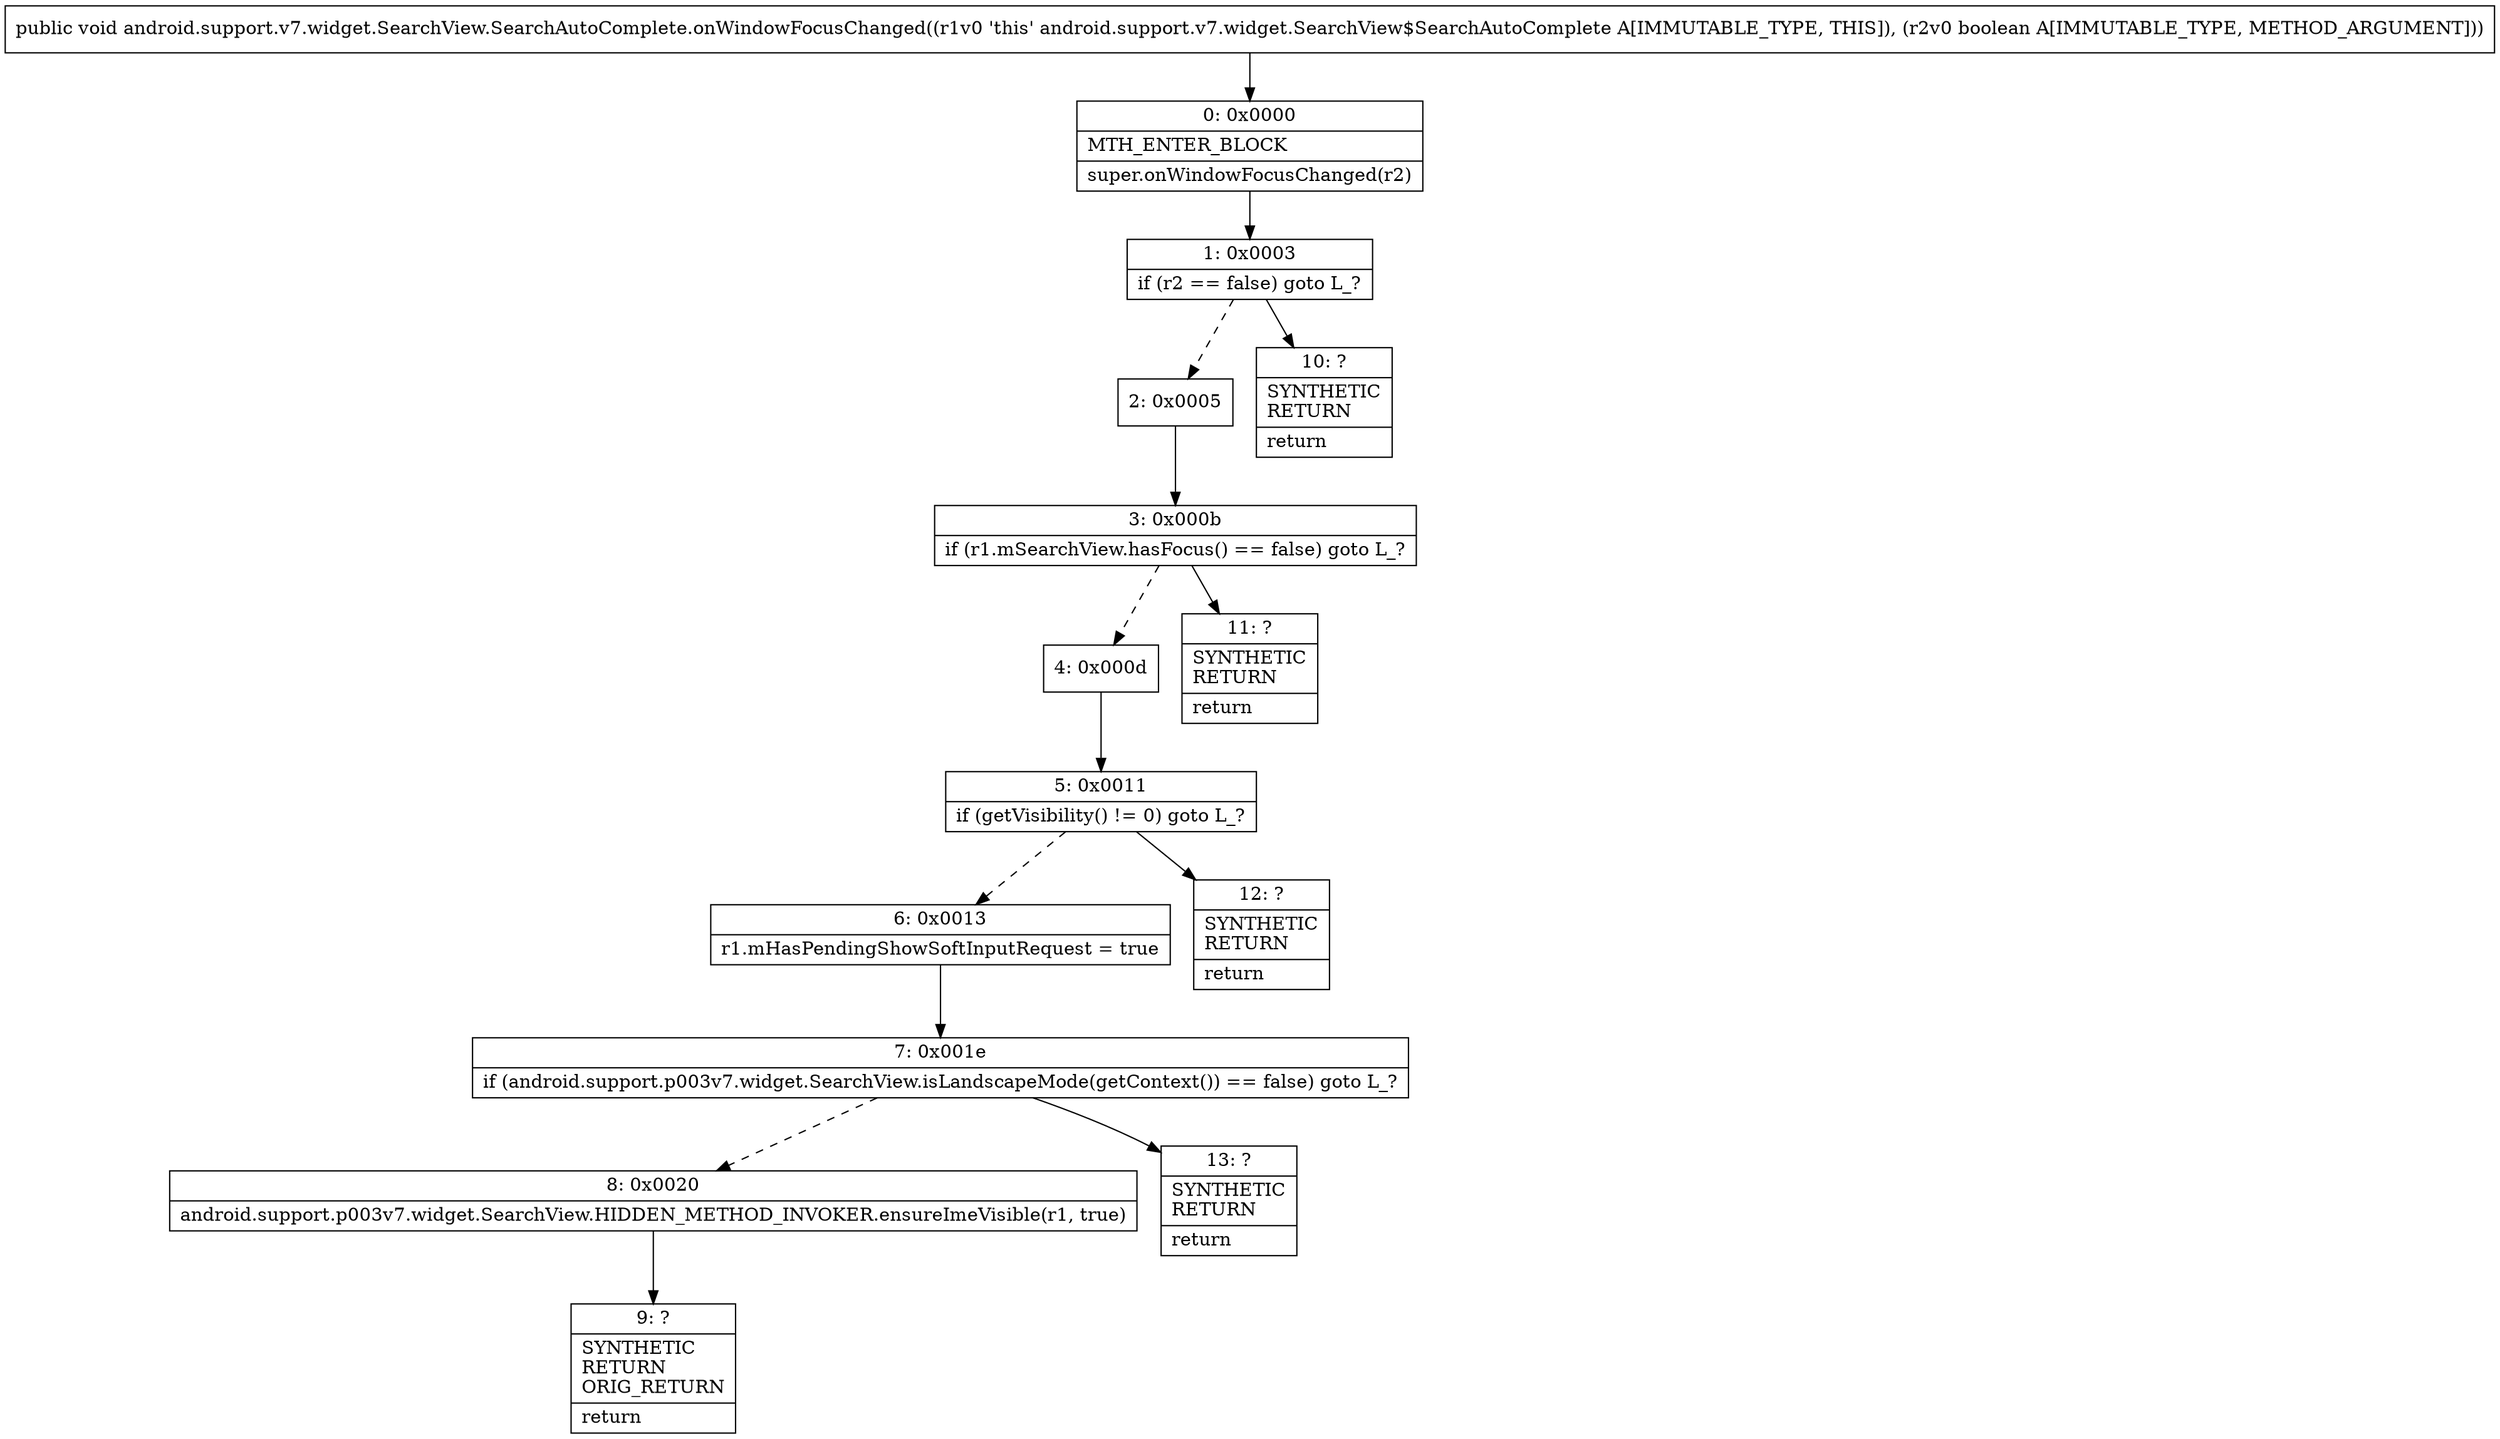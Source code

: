 digraph "CFG forandroid.support.v7.widget.SearchView.SearchAutoComplete.onWindowFocusChanged(Z)V" {
Node_0 [shape=record,label="{0\:\ 0x0000|MTH_ENTER_BLOCK\l|super.onWindowFocusChanged(r2)\l}"];
Node_1 [shape=record,label="{1\:\ 0x0003|if (r2 == false) goto L_?\l}"];
Node_2 [shape=record,label="{2\:\ 0x0005}"];
Node_3 [shape=record,label="{3\:\ 0x000b|if (r1.mSearchView.hasFocus() == false) goto L_?\l}"];
Node_4 [shape=record,label="{4\:\ 0x000d}"];
Node_5 [shape=record,label="{5\:\ 0x0011|if (getVisibility() != 0) goto L_?\l}"];
Node_6 [shape=record,label="{6\:\ 0x0013|r1.mHasPendingShowSoftInputRequest = true\l}"];
Node_7 [shape=record,label="{7\:\ 0x001e|if (android.support.p003v7.widget.SearchView.isLandscapeMode(getContext()) == false) goto L_?\l}"];
Node_8 [shape=record,label="{8\:\ 0x0020|android.support.p003v7.widget.SearchView.HIDDEN_METHOD_INVOKER.ensureImeVisible(r1, true)\l}"];
Node_9 [shape=record,label="{9\:\ ?|SYNTHETIC\lRETURN\lORIG_RETURN\l|return\l}"];
Node_10 [shape=record,label="{10\:\ ?|SYNTHETIC\lRETURN\l|return\l}"];
Node_11 [shape=record,label="{11\:\ ?|SYNTHETIC\lRETURN\l|return\l}"];
Node_12 [shape=record,label="{12\:\ ?|SYNTHETIC\lRETURN\l|return\l}"];
Node_13 [shape=record,label="{13\:\ ?|SYNTHETIC\lRETURN\l|return\l}"];
MethodNode[shape=record,label="{public void android.support.v7.widget.SearchView.SearchAutoComplete.onWindowFocusChanged((r1v0 'this' android.support.v7.widget.SearchView$SearchAutoComplete A[IMMUTABLE_TYPE, THIS]), (r2v0 boolean A[IMMUTABLE_TYPE, METHOD_ARGUMENT])) }"];
MethodNode -> Node_0;
Node_0 -> Node_1;
Node_1 -> Node_2[style=dashed];
Node_1 -> Node_10;
Node_2 -> Node_3;
Node_3 -> Node_4[style=dashed];
Node_3 -> Node_11;
Node_4 -> Node_5;
Node_5 -> Node_6[style=dashed];
Node_5 -> Node_12;
Node_6 -> Node_7;
Node_7 -> Node_8[style=dashed];
Node_7 -> Node_13;
Node_8 -> Node_9;
}

